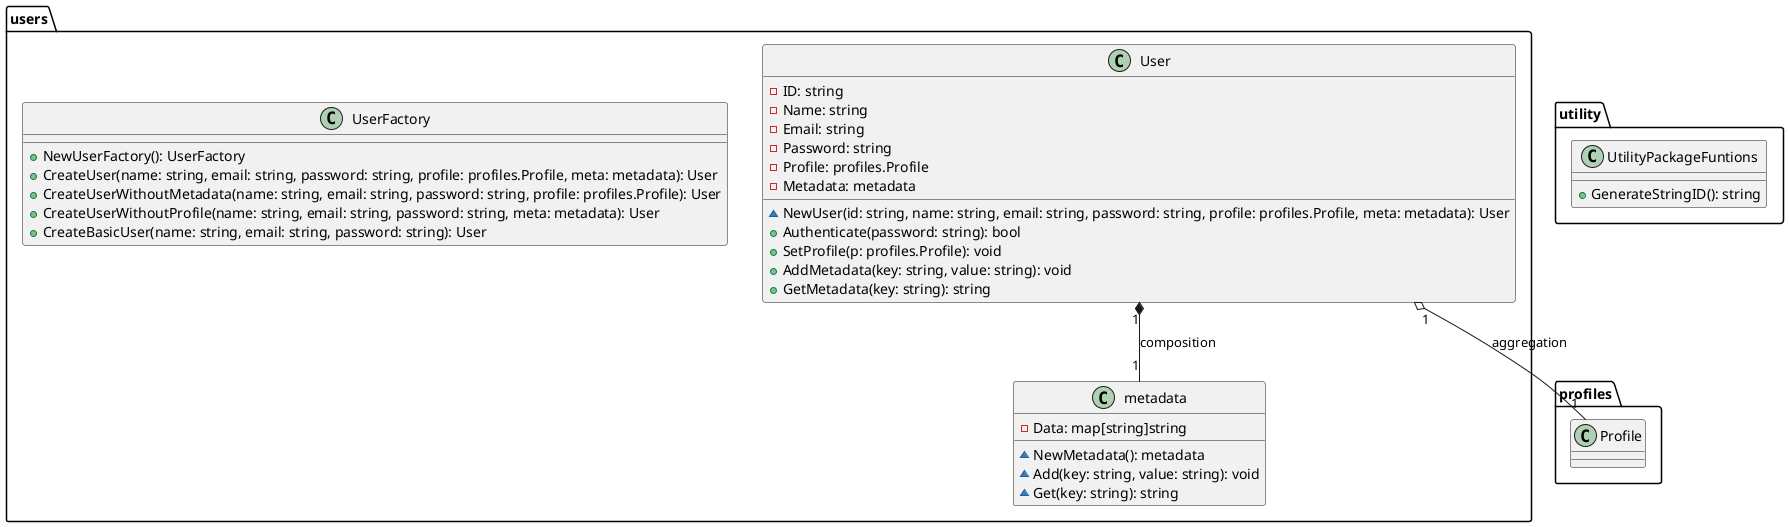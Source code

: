 @startuml

package profiles {
  class Profile {}
}

package utility {
    class UtilityPackageFuntions {
        +GenerateStringID(): string
    }
}

package users {
    class User {
        -ID: string
        -Name: string
        -Email: string
        -Password: string
        -Profile: profiles.Profile
        -Metadata: metadata
        
        ~NewUser(id: string, name: string, email: string, password: string, profile: profiles.Profile, meta: metadata): User
        +Authenticate(password: string): bool
        +SetProfile(p: profiles.Profile): void
        +AddMetadata(key: string, value: string): void
        +GetMetadata(key: string): string
    }

    class UserFactory {
        +NewUserFactory(): UserFactory
        +CreateUser(name: string, email: string, password: string, profile: profiles.Profile, meta: metadata): User
        +CreateUserWithoutMetadata(name: string, email: string, password: string, profile: profiles.Profile): User
        +CreateUserWithoutProfile(name: string, email: string, password: string, meta: metadata): User
        +CreateBasicUser(name: string, email: string, password: string): User
    }

    class metadata {
        -Data: map[string]string
        
        ~NewMetadata(): metadata
        ~Add(key: string, value: string): void
        ~Get(key: string): string
    }

    User "1" *-- "1" metadata : composition
    User "1" o-- "1" profiles.Profile : aggregation
}

@enduml